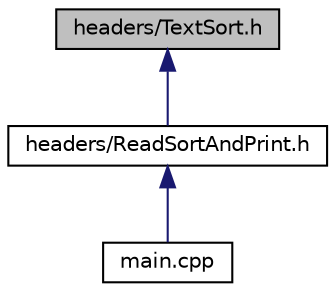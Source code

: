 digraph "headers/TextSort.h"
{
  edge [fontname="Helvetica",fontsize="10",labelfontname="Helvetica",labelfontsize="10"];
  node [fontname="Helvetica",fontsize="10",shape=record];
  Node10 [label="headers/TextSort.h",height=0.2,width=0.4,color="black", fillcolor="grey75", style="filled", fontcolor="black"];
  Node10 -> Node11 [dir="back",color="midnightblue",fontsize="10",style="solid"];
  Node11 [label="headers/ReadSortAndPrint.h",height=0.2,width=0.4,color="black", fillcolor="white", style="filled",URL="$ReadSortAndPrint_8h.html",tooltip="contains one function which reads file, sortes it and prints in stdin "];
  Node11 -> Node12 [dir="back",color="midnightblue",fontsize="10",style="solid"];
  Node12 [label="main.cpp",height=0.2,width=0.4,color="black", fillcolor="white", style="filled",URL="$main_8cpp_source.html"];
}
